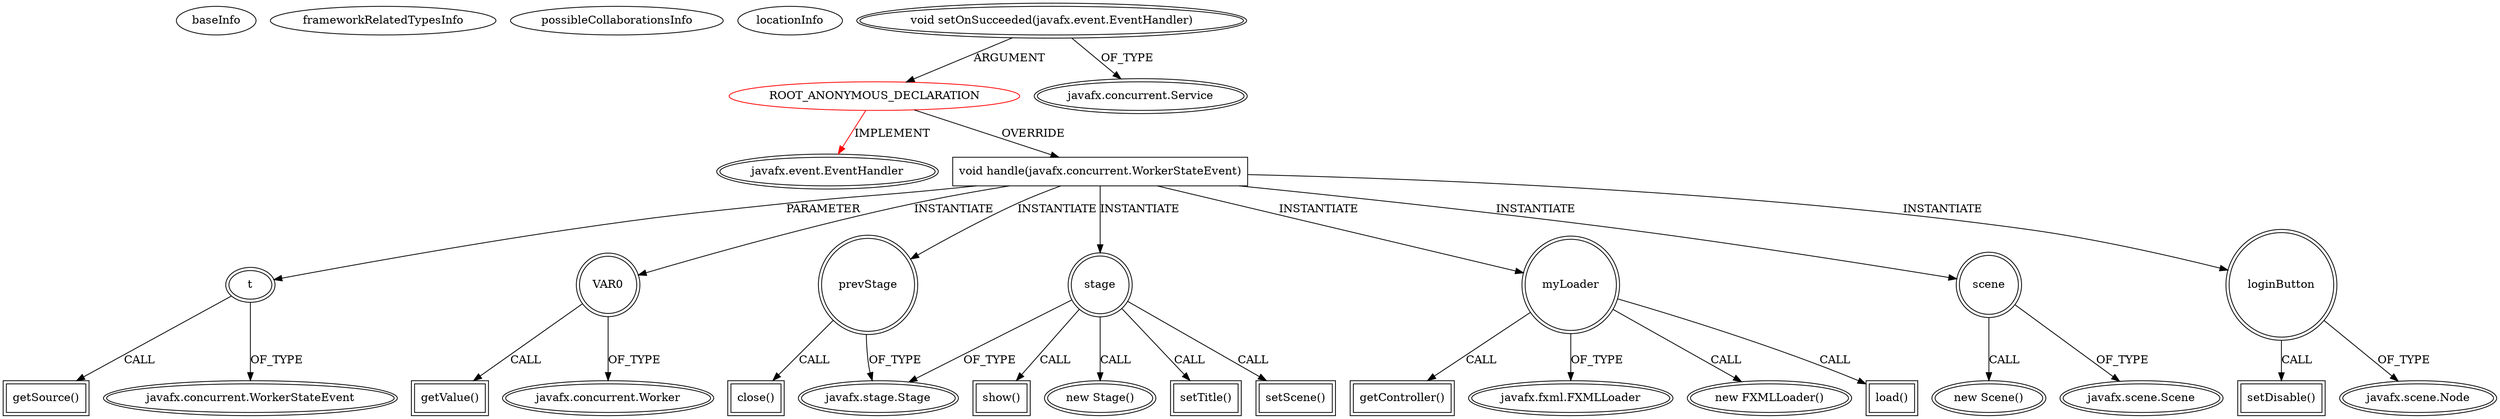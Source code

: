 digraph {
baseInfo[graphId=311,category="extension_graph",isAnonymous=true,possibleRelation=false]
frameworkRelatedTypesInfo[0="javafx.event.EventHandler"]
possibleCollaborationsInfo[]
locationInfo[projectName="Daniel-Cristian-MusicPlayerStuff",filePath="/Daniel-Cristian-MusicPlayerStuff/MusicPlayerStuff-master/src/Controllers/LoginController.java",contextSignature="void login(javafx.event.ActionEvent)",graphId="311"]
0[label="ROOT_ANONYMOUS_DECLARATION",vertexType="ROOT_ANONYMOUS_DECLARATION",isFrameworkType=false,color=red]
1[label="javafx.event.EventHandler",vertexType="FRAMEWORK_INTERFACE_TYPE",isFrameworkType=true,peripheries=2]
2[label="void setOnSucceeded(javafx.event.EventHandler)",vertexType="OUTSIDE_CALL",isFrameworkType=true,peripheries=2]
3[label="javafx.concurrent.Service",vertexType="FRAMEWORK_CLASS_TYPE",isFrameworkType=true,peripheries=2]
4[label="void handle(javafx.concurrent.WorkerStateEvent)",vertexType="OVERRIDING_METHOD_DECLARATION",isFrameworkType=false,shape=box]
5[label="t",vertexType="PARAMETER_DECLARATION",isFrameworkType=true,peripheries=2]
6[label="javafx.concurrent.WorkerStateEvent",vertexType="FRAMEWORK_CLASS_TYPE",isFrameworkType=true,peripheries=2]
7[label="VAR0",vertexType="VARIABLE_EXPRESION",isFrameworkType=true,peripheries=2,shape=circle]
9[label="javafx.concurrent.Worker",vertexType="FRAMEWORK_INTERFACE_TYPE",isFrameworkType=true,peripheries=2]
8[label="getValue()",vertexType="INSIDE_CALL",isFrameworkType=true,peripheries=2,shape=box]
11[label="getSource()",vertexType="INSIDE_CALL",isFrameworkType=true,peripheries=2,shape=box]
13[label="stage",vertexType="VARIABLE_EXPRESION",isFrameworkType=true,peripheries=2,shape=circle]
14[label="javafx.stage.Stage",vertexType="FRAMEWORK_CLASS_TYPE",isFrameworkType=true,peripheries=2]
12[label="new Stage()",vertexType="CONSTRUCTOR_CALL",isFrameworkType=true,peripheries=2]
16[label="setTitle()",vertexType="INSIDE_CALL",isFrameworkType=true,peripheries=2,shape=box]
18[label="myLoader",vertexType="VARIABLE_EXPRESION",isFrameworkType=true,peripheries=2,shape=circle]
19[label="javafx.fxml.FXMLLoader",vertexType="FRAMEWORK_CLASS_TYPE",isFrameworkType=true,peripheries=2]
17[label="new FXMLLoader()",vertexType="CONSTRUCTOR_CALL",isFrameworkType=true,peripheries=2]
21[label="load()",vertexType="INSIDE_CALL",isFrameworkType=true,peripheries=2,shape=box]
23[label="getController()",vertexType="INSIDE_CALL",isFrameworkType=true,peripheries=2,shape=box]
25[label="scene",vertexType="VARIABLE_EXPRESION",isFrameworkType=true,peripheries=2,shape=circle]
26[label="javafx.scene.Scene",vertexType="FRAMEWORK_CLASS_TYPE",isFrameworkType=true,peripheries=2]
24[label="new Scene()",vertexType="CONSTRUCTOR_CALL",isFrameworkType=true,peripheries=2]
28[label="setScene()",vertexType="INSIDE_CALL",isFrameworkType=true,peripheries=2,shape=box]
29[label="prevStage",vertexType="VARIABLE_EXPRESION",isFrameworkType=true,peripheries=2,shape=circle]
30[label="close()",vertexType="INSIDE_CALL",isFrameworkType=true,peripheries=2,shape=box]
33[label="show()",vertexType="INSIDE_CALL",isFrameworkType=true,peripheries=2,shape=box]
34[label="loginButton",vertexType="VARIABLE_EXPRESION",isFrameworkType=true,peripheries=2,shape=circle]
36[label="javafx.scene.Node",vertexType="FRAMEWORK_CLASS_TYPE",isFrameworkType=true,peripheries=2]
35[label="setDisable()",vertexType="INSIDE_CALL",isFrameworkType=true,peripheries=2,shape=box]
0->1[label="IMPLEMENT",color=red]
2->0[label="ARGUMENT"]
2->3[label="OF_TYPE"]
0->4[label="OVERRIDE"]
5->6[label="OF_TYPE"]
4->5[label="PARAMETER"]
4->7[label="INSTANTIATE"]
7->9[label="OF_TYPE"]
7->8[label="CALL"]
5->11[label="CALL"]
4->13[label="INSTANTIATE"]
13->14[label="OF_TYPE"]
13->12[label="CALL"]
13->16[label="CALL"]
4->18[label="INSTANTIATE"]
18->19[label="OF_TYPE"]
18->17[label="CALL"]
18->21[label="CALL"]
18->23[label="CALL"]
4->25[label="INSTANTIATE"]
25->26[label="OF_TYPE"]
25->24[label="CALL"]
13->28[label="CALL"]
4->29[label="INSTANTIATE"]
29->14[label="OF_TYPE"]
29->30[label="CALL"]
13->33[label="CALL"]
4->34[label="INSTANTIATE"]
34->36[label="OF_TYPE"]
34->35[label="CALL"]
}
